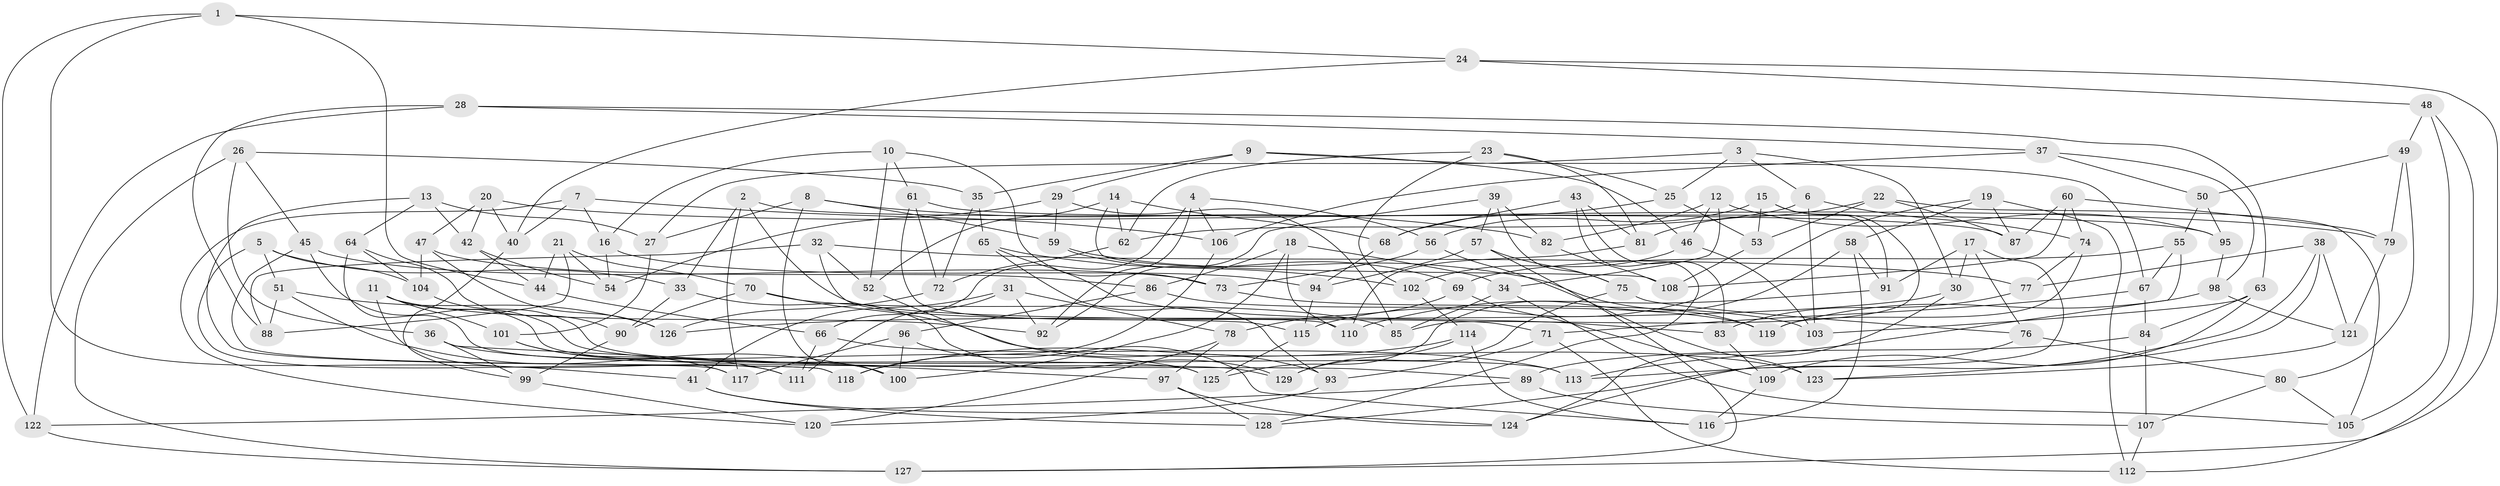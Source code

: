 // Generated by graph-tools (version 1.1) at 2025/16/03/09/25 04:16:33]
// undirected, 129 vertices, 258 edges
graph export_dot {
graph [start="1"]
  node [color=gray90,style=filled];
  1;
  2;
  3;
  4;
  5;
  6;
  7;
  8;
  9;
  10;
  11;
  12;
  13;
  14;
  15;
  16;
  17;
  18;
  19;
  20;
  21;
  22;
  23;
  24;
  25;
  26;
  27;
  28;
  29;
  30;
  31;
  32;
  33;
  34;
  35;
  36;
  37;
  38;
  39;
  40;
  41;
  42;
  43;
  44;
  45;
  46;
  47;
  48;
  49;
  50;
  51;
  52;
  53;
  54;
  55;
  56;
  57;
  58;
  59;
  60;
  61;
  62;
  63;
  64;
  65;
  66;
  67;
  68;
  69;
  70;
  71;
  72;
  73;
  74;
  75;
  76;
  77;
  78;
  79;
  80;
  81;
  82;
  83;
  84;
  85;
  86;
  87;
  88;
  89;
  90;
  91;
  92;
  93;
  94;
  95;
  96;
  97;
  98;
  99;
  100;
  101;
  102;
  103;
  104;
  105;
  106;
  107;
  108;
  109;
  110;
  111;
  112;
  113;
  114;
  115;
  116;
  117;
  118;
  119;
  120;
  121;
  122;
  123;
  124;
  125;
  126;
  127;
  128;
  129;
  1 -- 44;
  1 -- 122;
  1 -- 41;
  1 -- 24;
  2 -- 117;
  2 -- 71;
  2 -- 33;
  2 -- 87;
  3 -- 30;
  3 -- 6;
  3 -- 25;
  3 -- 27;
  4 -- 106;
  4 -- 56;
  4 -- 66;
  4 -- 92;
  5 -- 33;
  5 -- 51;
  5 -- 104;
  5 -- 117;
  6 -- 62;
  6 -- 74;
  6 -- 103;
  7 -- 40;
  7 -- 16;
  7 -- 120;
  7 -- 106;
  8 -- 100;
  8 -- 27;
  8 -- 82;
  8 -- 59;
  9 -- 29;
  9 -- 35;
  9 -- 46;
  9 -- 67;
  10 -- 73;
  10 -- 52;
  10 -- 16;
  10 -- 61;
  11 -- 101;
  11 -- 89;
  11 -- 111;
  11 -- 92;
  12 -- 95;
  12 -- 82;
  12 -- 46;
  12 -- 34;
  13 -- 64;
  13 -- 118;
  13 -- 27;
  13 -- 42;
  14 -- 52;
  14 -- 62;
  14 -- 108;
  14 -- 68;
  15 -- 91;
  15 -- 56;
  15 -- 53;
  15 -- 85;
  16 -- 54;
  16 -- 94;
  17 -- 30;
  17 -- 128;
  17 -- 76;
  17 -- 91;
  18 -- 110;
  18 -- 100;
  18 -- 86;
  18 -- 34;
  19 -- 58;
  19 -- 115;
  19 -- 87;
  19 -- 112;
  20 -- 79;
  20 -- 47;
  20 -- 42;
  20 -- 40;
  21 -- 70;
  21 -- 54;
  21 -- 88;
  21 -- 44;
  22 -- 105;
  22 -- 53;
  22 -- 87;
  22 -- 81;
  23 -- 102;
  23 -- 62;
  23 -- 81;
  23 -- 25;
  24 -- 48;
  24 -- 40;
  24 -- 127;
  25 -- 53;
  25 -- 68;
  26 -- 45;
  26 -- 127;
  26 -- 35;
  26 -- 36;
  27 -- 101;
  28 -- 37;
  28 -- 122;
  28 -- 88;
  28 -- 63;
  29 -- 85;
  29 -- 59;
  29 -- 54;
  30 -- 124;
  30 -- 126;
  31 -- 41;
  31 -- 78;
  31 -- 111;
  31 -- 92;
  32 -- 52;
  32 -- 77;
  32 -- 88;
  32 -- 115;
  33 -- 129;
  33 -- 90;
  34 -- 105;
  34 -- 85;
  35 -- 65;
  35 -- 72;
  36 -- 125;
  36 -- 97;
  36 -- 99;
  37 -- 50;
  37 -- 98;
  37 -- 106;
  38 -- 113;
  38 -- 123;
  38 -- 121;
  38 -- 77;
  39 -- 75;
  39 -- 82;
  39 -- 92;
  39 -- 57;
  40 -- 99;
  41 -- 124;
  41 -- 128;
  42 -- 44;
  42 -- 54;
  43 -- 128;
  43 -- 81;
  43 -- 83;
  43 -- 68;
  44 -- 66;
  45 -- 73;
  45 -- 118;
  45 -- 129;
  46 -- 103;
  46 -- 102;
  47 -- 104;
  47 -- 126;
  47 -- 86;
  48 -- 49;
  48 -- 112;
  48 -- 105;
  49 -- 80;
  49 -- 79;
  49 -- 50;
  50 -- 55;
  50 -- 95;
  51 -- 88;
  51 -- 100;
  51 -- 126;
  52 -- 93;
  53 -- 108;
  55 -- 113;
  55 -- 67;
  55 -- 69;
  56 -- 73;
  56 -- 123;
  57 -- 94;
  57 -- 127;
  57 -- 75;
  58 -- 116;
  58 -- 91;
  58 -- 125;
  59 -- 119;
  59 -- 69;
  60 -- 74;
  60 -- 108;
  60 -- 79;
  60 -- 87;
  61 -- 110;
  61 -- 72;
  61 -- 95;
  62 -- 72;
  63 -- 103;
  63 -- 84;
  63 -- 109;
  64 -- 104;
  64 -- 90;
  64 -- 125;
  65 -- 102;
  65 -- 83;
  65 -- 93;
  66 -- 113;
  66 -- 111;
  67 -- 84;
  67 -- 71;
  68 -- 94;
  69 -- 109;
  69 -- 78;
  70 -- 85;
  70 -- 90;
  70 -- 123;
  71 -- 112;
  71 -- 93;
  72 -- 126;
  73 -- 103;
  74 -- 119;
  74 -- 77;
  75 -- 76;
  75 -- 129;
  76 -- 80;
  76 -- 124;
  77 -- 83;
  78 -- 120;
  78 -- 97;
  79 -- 121;
  80 -- 107;
  80 -- 105;
  81 -- 110;
  82 -- 108;
  83 -- 109;
  84 -- 89;
  84 -- 107;
  86 -- 96;
  86 -- 119;
  89 -- 122;
  89 -- 107;
  90 -- 99;
  91 -- 110;
  93 -- 120;
  94 -- 115;
  95 -- 98;
  96 -- 100;
  96 -- 116;
  96 -- 117;
  97 -- 124;
  97 -- 128;
  98 -- 121;
  98 -- 119;
  99 -- 120;
  101 -- 111;
  101 -- 117;
  102 -- 114;
  104 -- 113;
  106 -- 118;
  107 -- 112;
  109 -- 116;
  114 -- 116;
  114 -- 129;
  114 -- 118;
  115 -- 125;
  121 -- 123;
  122 -- 127;
}
